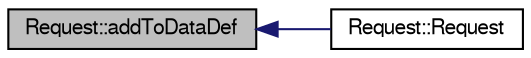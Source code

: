 digraph "Request::addToDataDef"
{
  bgcolor="transparent";
  edge [fontname="FreeSans",fontsize="10",labelfontname="FreeSans",labelfontsize="10"];
  node [fontname="FreeSans",fontsize="10",shape=record];
  rankdir="LR";
  Node1 [label="Request::addToDataDef",height=0.2,width=0.4,color="black", fillcolor="grey75", style="filled" fontcolor="black"];
  Node1 -> Node2 [dir="back",color="midnightblue",fontsize="10",style="solid",fontname="FreeSans"];
  Node2 [label="Request::Request",height=0.2,width=0.4,color="black",URL="$classRequest.html#a1eb481f65fc754813ba837a330f8a3b3"];
}
